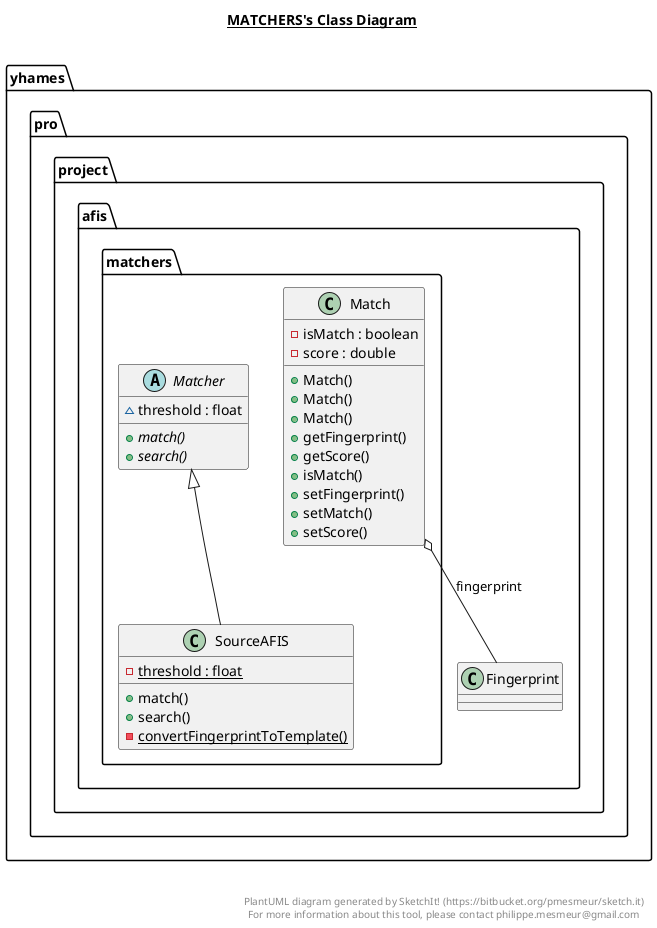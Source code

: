 @startuml

title __MATCHERS's Class Diagram__\n

  namespace yhames.pro.project.afis {
    namespace matchers {
      class yhames.pro.project.afis.matchers.Match {
          - isMatch : boolean
          - score : double
          + Match()
          + Match()
          + Match()
          + getFingerprint()
          + getScore()
          + isMatch()
          + setFingerprint()
          + setMatch()
          + setScore()
      }
    }
  }
  

  namespace yhames.pro.project.afis {
    namespace matchers {
      abstract class yhames.pro.project.afis.matchers.Matcher {
          ~ threshold : float
          {abstract} + match()
          {abstract} + search()
      }
    }
  }
  

  namespace yhames.pro.project.afis {
    namespace matchers {
      class yhames.pro.project.afis.matchers.SourceAFIS {
          {static} - threshold : float
          + match()
          + search()
          {static} - convertFingerprintToTemplate()
      }
    }
  }
  

  yhames.pro.project.afis.matchers.Match o-- yhames.pro.project.afis.Fingerprint : fingerprint
  yhames.pro.project.afis.matchers.SourceAFIS -up-|> yhames.pro.project.afis.matchers.Matcher


right footer


PlantUML diagram generated by SketchIt! (https://bitbucket.org/pmesmeur/sketch.it)
For more information about this tool, please contact philippe.mesmeur@gmail.com
endfooter

@enduml
